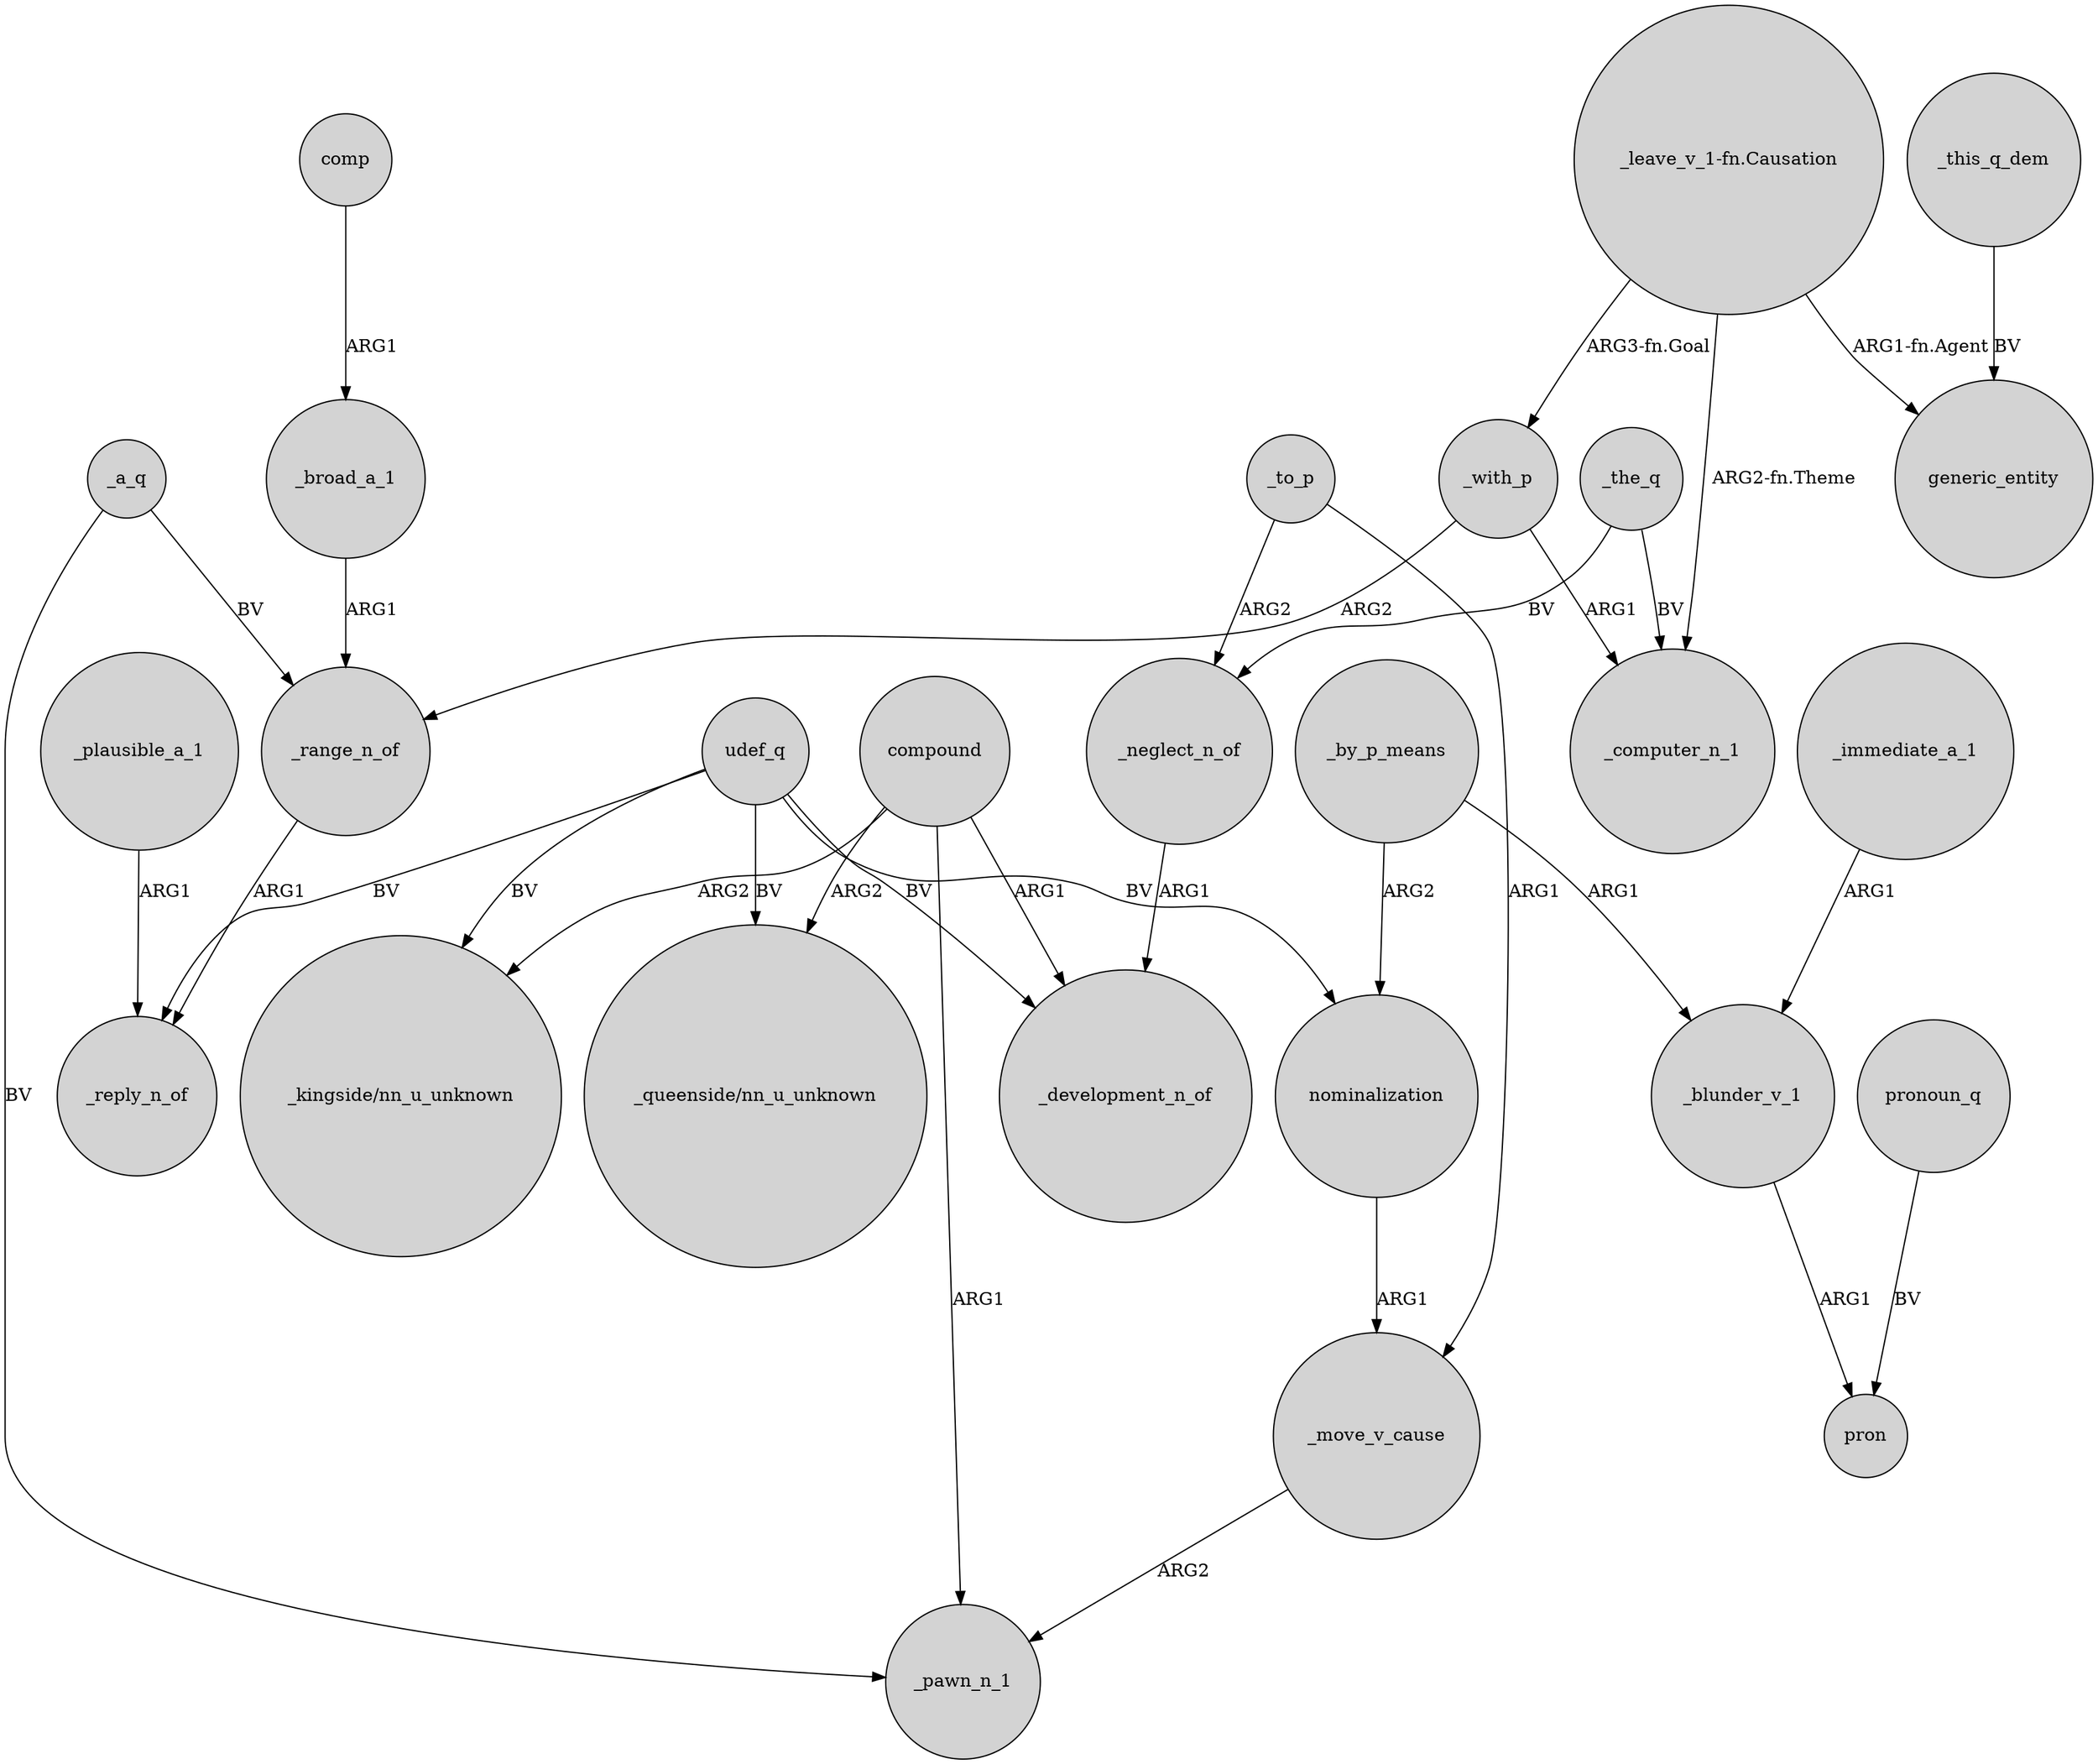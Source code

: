 digraph {
	node [shape=circle style=filled]
	_plausible_a_1 -> _reply_n_of [label=ARG1]
	_by_p_means -> nominalization [label=ARG2]
	"_leave_v_1-fn.Causation" -> generic_entity [label="ARG1-fn.Agent"]
	_with_p -> _computer_n_1 [label=ARG1]
	_blunder_v_1 -> pron [label=ARG1]
	_immediate_a_1 -> _blunder_v_1 [label=ARG1]
	_to_p -> _neglect_n_of [label=ARG2]
	udef_q -> _reply_n_of [label=BV]
	compound -> _pawn_n_1 [label=ARG1]
	compound -> _development_n_of [label=ARG1]
	_neglect_n_of -> _development_n_of [label=ARG1]
	_a_q -> _pawn_n_1 [label=BV]
	_broad_a_1 -> _range_n_of [label=ARG1]
	_a_q -> _range_n_of [label=BV]
	pronoun_q -> pron [label=BV]
	_this_q_dem -> generic_entity [label=BV]
	nominalization -> _move_v_cause [label=ARG1]
	_the_q -> _neglect_n_of [label=BV]
	compound -> "_queenside/nn_u_unknown" [label=ARG2]
	udef_q -> "_kingside/nn_u_unknown" [label=BV]
	_move_v_cause -> _pawn_n_1 [label=ARG2]
	_to_p -> _move_v_cause [label=ARG1]
	udef_q -> nominalization [label=BV]
	"_leave_v_1-fn.Causation" -> _computer_n_1 [label="ARG2-fn.Theme"]
	_with_p -> _range_n_of [label=ARG2]
	udef_q -> "_queenside/nn_u_unknown" [label=BV]
	udef_q -> _development_n_of [label=BV]
	_by_p_means -> _blunder_v_1 [label=ARG1]
	_the_q -> _computer_n_1 [label=BV]
	comp -> _broad_a_1 [label=ARG1]
	_range_n_of -> _reply_n_of [label=ARG1]
	compound -> "_kingside/nn_u_unknown" [label=ARG2]
	"_leave_v_1-fn.Causation" -> _with_p [label="ARG3-fn.Goal"]
}

